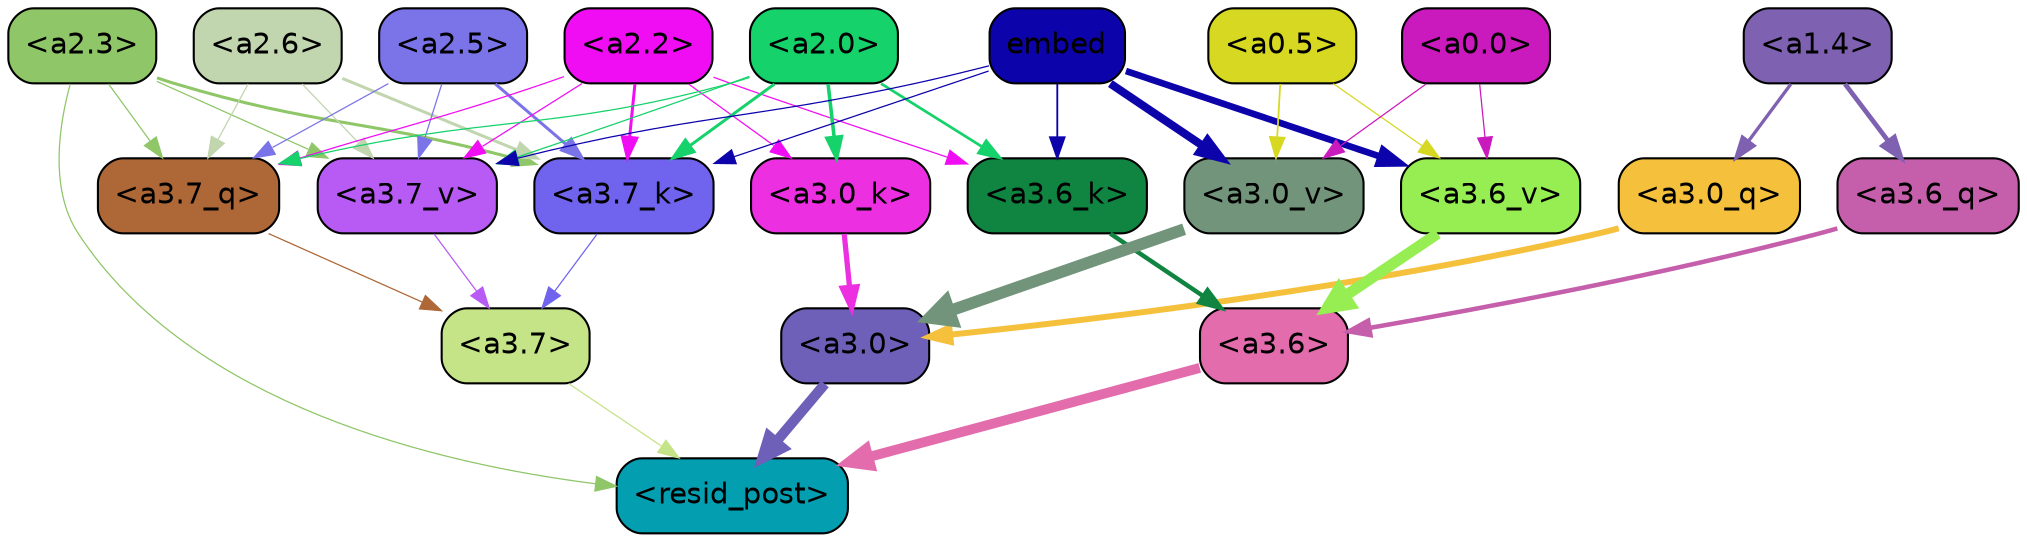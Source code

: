 strict digraph "" {
	graph [bgcolor=transparent,
		layout=dot,
		overlap=false,
		splines=true
	];
	"<a3.7>"	[color=black,
		fillcolor="#c5e387",
		fontname=Helvetica,
		shape=box,
		style="filled, rounded"];
	"<resid_post>"	[color=black,
		fillcolor="#039fb1",
		fontname=Helvetica,
		shape=box,
		style="filled, rounded"];
	"<a3.7>" -> "<resid_post>"	[color="#c5e387",
		penwidth=0.6];
	"<a3.6>"	[color=black,
		fillcolor="#e36cac",
		fontname=Helvetica,
		shape=box,
		style="filled, rounded"];
	"<a3.6>" -> "<resid_post>"	[color="#e36cac",
		penwidth=4.746312499046326];
	"<a3.0>"	[color=black,
		fillcolor="#6e5fb9",
		fontname=Helvetica,
		shape=box,
		style="filled, rounded"];
	"<a3.0>" -> "<resid_post>"	[color="#6e5fb9",
		penwidth=4.896343111991882];
	"<a2.3>"	[color=black,
		fillcolor="#8fc668",
		fontname=Helvetica,
		shape=box,
		style="filled, rounded"];
	"<a2.3>" -> "<resid_post>"	[color="#8fc668",
		penwidth=0.6];
	"<a3.7_q>"	[color=black,
		fillcolor="#ae6737",
		fontname=Helvetica,
		shape=box,
		style="filled, rounded"];
	"<a2.3>" -> "<a3.7_q>"	[color="#8fc668",
		penwidth=0.6];
	"<a3.7_k>"	[color=black,
		fillcolor="#7063ee",
		fontname=Helvetica,
		shape=box,
		style="filled, rounded"];
	"<a2.3>" -> "<a3.7_k>"	[color="#8fc668",
		penwidth=1.467104621231556];
	"<a3.7_v>"	[color=black,
		fillcolor="#b85af4",
		fontname=Helvetica,
		shape=box,
		style="filled, rounded"];
	"<a2.3>" -> "<a3.7_v>"	[color="#8fc668",
		penwidth=0.6];
	"<a3.7_q>" -> "<a3.7>"	[color="#ae6737",
		penwidth=0.6];
	"<a3.6_q>"	[color=black,
		fillcolor="#c55eab",
		fontname=Helvetica,
		shape=box,
		style="filled, rounded"];
	"<a3.6_q>" -> "<a3.6>"	[color="#c55eab",
		penwidth=2.160832464694977];
	"<a3.0_q>"	[color=black,
		fillcolor="#f5c13d",
		fontname=Helvetica,
		shape=box,
		style="filled, rounded"];
	"<a3.0_q>" -> "<a3.0>"	[color="#f5c13d",
		penwidth=2.870753765106201];
	"<a3.7_k>" -> "<a3.7>"	[color="#7063ee",
		penwidth=0.6];
	"<a3.6_k>"	[color=black,
		fillcolor="#108441",
		fontname=Helvetica,
		shape=box,
		style="filled, rounded"];
	"<a3.6_k>" -> "<a3.6>"	[color="#108441",
		penwidth=2.13908451795578];
	"<a3.0_k>"	[color=black,
		fillcolor="#eb2fe1",
		fontname=Helvetica,
		shape=box,
		style="filled, rounded"];
	"<a3.0_k>" -> "<a3.0>"	[color="#eb2fe1",
		penwidth=2.520303964614868];
	"<a3.7_v>" -> "<a3.7>"	[color="#b85af4",
		penwidth=0.6];
	"<a3.6_v>"	[color=black,
		fillcolor="#96ee53",
		fontname=Helvetica,
		shape=box,
		style="filled, rounded"];
	"<a3.6_v>" -> "<a3.6>"	[color="#96ee53",
		penwidth=5.297133803367615];
	"<a3.0_v>"	[color=black,
		fillcolor="#71947b",
		fontname=Helvetica,
		shape=box,
		style="filled, rounded"];
	"<a3.0_v>" -> "<a3.0>"	[color="#71947b",
		penwidth=5.680712580680847];
	"<a2.6>"	[color=black,
		fillcolor="#c1d5ae",
		fontname=Helvetica,
		shape=box,
		style="filled, rounded"];
	"<a2.6>" -> "<a3.7_q>"	[color="#c1d5ae",
		penwidth=0.6];
	"<a2.6>" -> "<a3.7_k>"	[color="#c1d5ae",
		penwidth=1.4453159049153328];
	"<a2.6>" -> "<a3.7_v>"	[color="#c1d5ae",
		penwidth=0.6];
	"<a2.5>"	[color=black,
		fillcolor="#7b74e9",
		fontname=Helvetica,
		shape=box,
		style="filled, rounded"];
	"<a2.5>" -> "<a3.7_q>"	[color="#7b74e9",
		penwidth=0.6];
	"<a2.5>" -> "<a3.7_k>"	[color="#7b74e9",
		penwidth=1.4526091292500496];
	"<a2.5>" -> "<a3.7_v>"	[color="#7b74e9",
		penwidth=0.6];
	"<a2.2>"	[color=black,
		fillcolor="#f00df3",
		fontname=Helvetica,
		shape=box,
		style="filled, rounded"];
	"<a2.2>" -> "<a3.7_q>"	[color="#f00df3",
		penwidth=0.6];
	"<a2.2>" -> "<a3.7_k>"	[color="#f00df3",
		penwidth=1.4310357049107552];
	"<a2.2>" -> "<a3.6_k>"	[color="#f00df3",
		penwidth=0.6];
	"<a2.2>" -> "<a3.0_k>"	[color="#f00df3",
		penwidth=0.6];
	"<a2.2>" -> "<a3.7_v>"	[color="#f00df3",
		penwidth=0.6];
	"<a2.0>"	[color=black,
		fillcolor="#15d26b",
		fontname=Helvetica,
		shape=box,
		style="filled, rounded"];
	"<a2.0>" -> "<a3.7_q>"	[color="#15d26b",
		penwidth=0.6];
	"<a2.0>" -> "<a3.7_k>"	[color="#15d26b",
		penwidth=1.4314699843525887];
	"<a2.0>" -> "<a3.6_k>"	[color="#15d26b",
		penwidth=1.2950235605239868];
	"<a2.0>" -> "<a3.0_k>"	[color="#15d26b",
		penwidth=1.712992787361145];
	"<a2.0>" -> "<a3.7_v>"	[color="#15d26b",
		penwidth=0.6];
	"<a1.4>"	[color=black,
		fillcolor="#7f61b1",
		fontname=Helvetica,
		shape=box,
		style="filled, rounded"];
	"<a1.4>" -> "<a3.6_q>"	[color="#7f61b1",
		penwidth=2.2719132900238037];
	"<a1.4>" -> "<a3.0_q>"	[color="#7f61b1",
		penwidth=1.5932877659797668];
	embed	[color=black,
		fillcolor="#0d03ab",
		fontname=Helvetica,
		shape=box,
		style="filled, rounded"];
	embed -> "<a3.7_k>"	[color="#0d03ab",
		penwidth=0.6];
	embed -> "<a3.6_k>"	[color="#0d03ab",
		penwidth=0.891706109046936];
	embed -> "<a3.7_v>"	[color="#0d03ab",
		penwidth=0.6];
	embed -> "<a3.6_v>"	[color="#0d03ab",
		penwidth=3.1766927242279053];
	embed -> "<a3.0_v>"	[color="#0d03ab",
		penwidth=3.9005755856633186];
	"<a0.5>"	[color=black,
		fillcolor="#d6d821",
		fontname=Helvetica,
		shape=box,
		style="filled, rounded"];
	"<a0.5>" -> "<a3.6_v>"	[color="#d6d821",
		penwidth=0.6];
	"<a0.5>" -> "<a3.0_v>"	[color="#d6d821",
		penwidth=0.8493617177009583];
	"<a0.0>"	[color=black,
		fillcolor="#ca19bd",
		fontname=Helvetica,
		shape=box,
		style="filled, rounded"];
	"<a0.0>" -> "<a3.6_v>"	[color="#ca19bd",
		penwidth=0.6];
	"<a0.0>" -> "<a3.0_v>"	[color="#ca19bd",
		penwidth=0.6];
}
